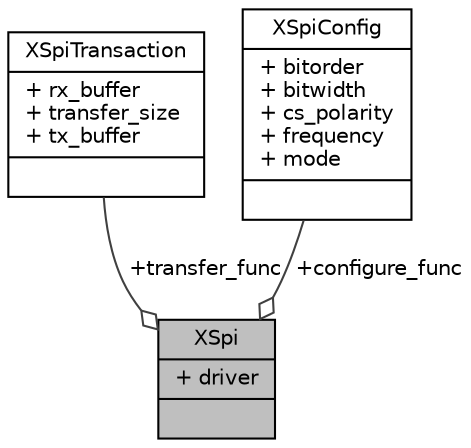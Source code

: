 digraph "XSpi"
{
  edge [fontname="Helvetica",fontsize="10",labelfontname="Helvetica",labelfontsize="10"];
  node [fontname="Helvetica",fontsize="10",shape=record];
  Node1 [label="{XSpi\n|+ driver\l|}",height=0.2,width=0.4,color="black", fillcolor="grey75", style="filled", fontcolor="black"];
  Node2 -> Node1 [color="grey25",fontsize="10",style="solid",label=" +transfer_func" ,arrowhead="odiamond",fontname="Helvetica"];
  Node2 [label="{XSpiTransaction\n|+ rx_buffer\l+ transfer_size\l+ tx_buffer\l|}",height=0.2,width=0.4,color="black", fillcolor="white", style="filled",URL="$struct_x_spi_transaction.html",tooltip="SPI転送のパラメータを格納する構造体です "];
  Node3 -> Node1 [color="grey25",fontsize="10",style="solid",label=" +configure_func" ,arrowhead="odiamond",fontname="Helvetica"];
  Node3 [label="{XSpiConfig\n|+ bitorder\l+ bitwidth\l+ cs_polarity\l+ frequency\l+ mode\l|}",height=0.2,width=0.4,color="black", fillcolor="white", style="filled",URL="$struct_x_spi_config.html",tooltip="SPIのコンフィグレーション構造体です "];
}

